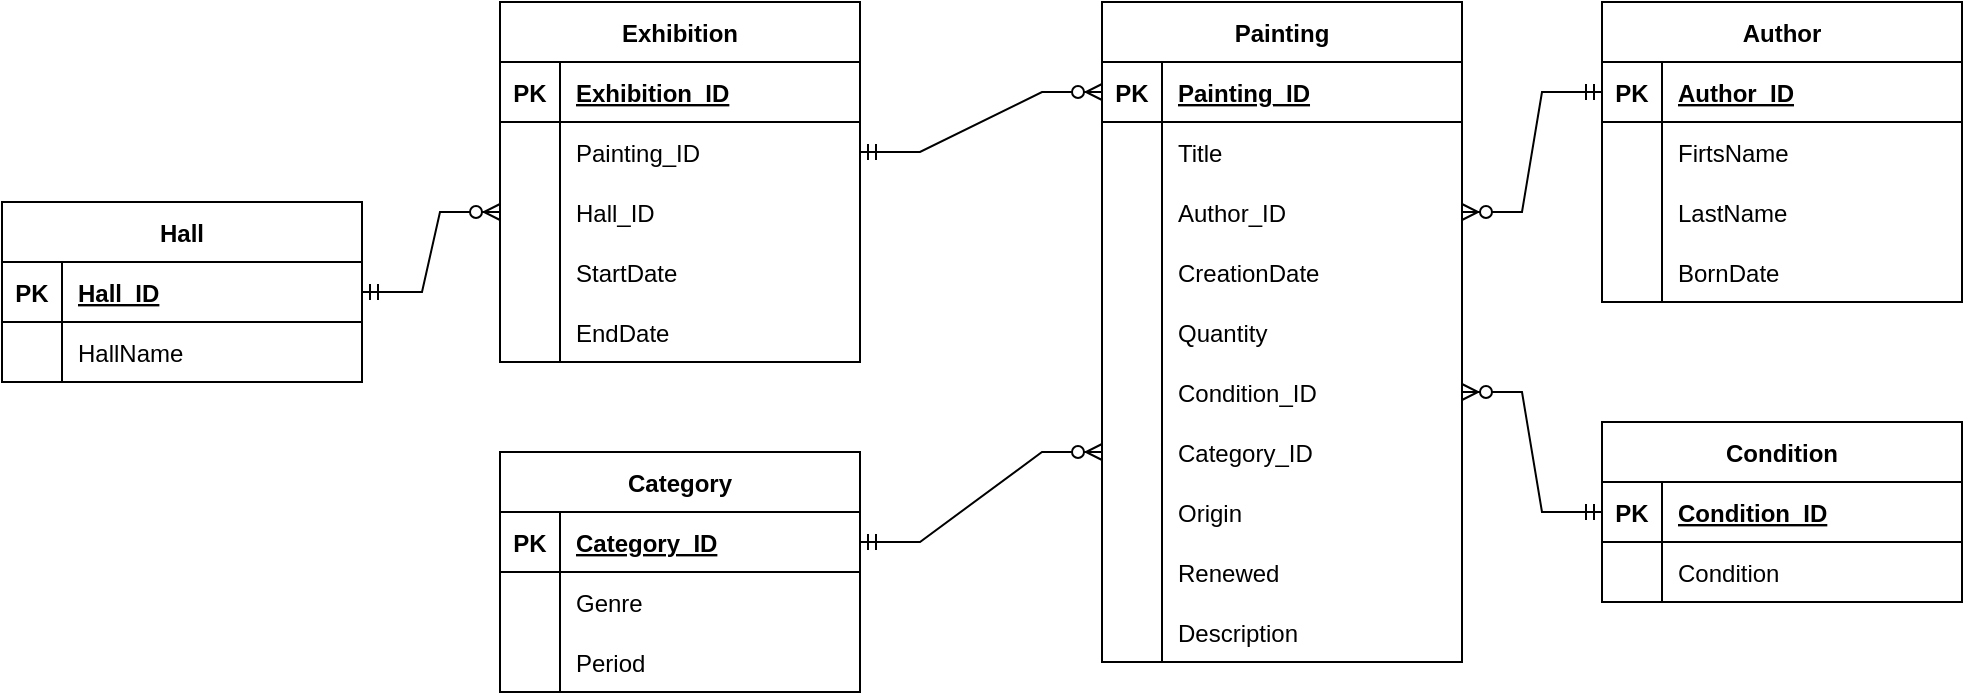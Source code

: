 <mxfile version="20.7.4" type="github">
  <diagram id="R2lEEEUBdFMjLlhIrx00" name="Page-1">
    <mxGraphModel dx="2524" dy="699" grid="1" gridSize="10" guides="1" tooltips="1" connect="1" arrows="1" fold="1" page="1" pageScale="1" pageWidth="850" pageHeight="1100" math="0" shadow="0" extFonts="Permanent Marker^https://fonts.googleapis.com/css?family=Permanent+Marker">
      <root>
        <mxCell id="0" />
        <mxCell id="1" parent="0" />
        <mxCell id="ODA-zFpGO_6t-kWW4OyX-1" value="Hall" style="shape=table;startSize=30;container=1;collapsible=1;childLayout=tableLayout;fixedRows=1;rowLines=0;fontStyle=1;align=center;resizeLast=1;" parent="1" vertex="1">
          <mxGeometry x="-810" y="275" width="180" height="90" as="geometry" />
        </mxCell>
        <mxCell id="ODA-zFpGO_6t-kWW4OyX-2" value="" style="shape=tableRow;horizontal=0;startSize=0;swimlaneHead=0;swimlaneBody=0;fillColor=none;collapsible=0;dropTarget=0;points=[[0,0.5],[1,0.5]];portConstraint=eastwest;top=0;left=0;right=0;bottom=1;" parent="ODA-zFpGO_6t-kWW4OyX-1" vertex="1">
          <mxGeometry y="30" width="180" height="30" as="geometry" />
        </mxCell>
        <mxCell id="ODA-zFpGO_6t-kWW4OyX-3" value="PK" style="shape=partialRectangle;connectable=0;fillColor=none;top=0;left=0;bottom=0;right=0;fontStyle=1;overflow=hidden;" parent="ODA-zFpGO_6t-kWW4OyX-2" vertex="1">
          <mxGeometry width="30" height="30" as="geometry">
            <mxRectangle width="30" height="30" as="alternateBounds" />
          </mxGeometry>
        </mxCell>
        <mxCell id="ODA-zFpGO_6t-kWW4OyX-4" value="Hall_ID" style="shape=partialRectangle;connectable=0;fillColor=none;top=0;left=0;bottom=0;right=0;align=left;spacingLeft=6;fontStyle=5;overflow=hidden;" parent="ODA-zFpGO_6t-kWW4OyX-2" vertex="1">
          <mxGeometry x="30" width="150" height="30" as="geometry">
            <mxRectangle width="150" height="30" as="alternateBounds" />
          </mxGeometry>
        </mxCell>
        <mxCell id="ODA-zFpGO_6t-kWW4OyX-5" value="" style="shape=tableRow;horizontal=0;startSize=0;swimlaneHead=0;swimlaneBody=0;fillColor=none;collapsible=0;dropTarget=0;points=[[0,0.5],[1,0.5]];portConstraint=eastwest;top=0;left=0;right=0;bottom=0;" parent="ODA-zFpGO_6t-kWW4OyX-1" vertex="1">
          <mxGeometry y="60" width="180" height="30" as="geometry" />
        </mxCell>
        <mxCell id="ODA-zFpGO_6t-kWW4OyX-6" value="" style="shape=partialRectangle;connectable=0;fillColor=none;top=0;left=0;bottom=0;right=0;editable=1;overflow=hidden;" parent="ODA-zFpGO_6t-kWW4OyX-5" vertex="1">
          <mxGeometry width="30" height="30" as="geometry">
            <mxRectangle width="30" height="30" as="alternateBounds" />
          </mxGeometry>
        </mxCell>
        <mxCell id="ODA-zFpGO_6t-kWW4OyX-7" value="HallName" style="shape=partialRectangle;connectable=0;fillColor=none;top=0;left=0;bottom=0;right=0;align=left;spacingLeft=6;overflow=hidden;" parent="ODA-zFpGO_6t-kWW4OyX-5" vertex="1">
          <mxGeometry x="30" width="150" height="30" as="geometry">
            <mxRectangle width="150" height="30" as="alternateBounds" />
          </mxGeometry>
        </mxCell>
        <mxCell id="ODA-zFpGO_6t-kWW4OyX-14" value="Exhibition" style="shape=table;startSize=30;container=1;collapsible=1;childLayout=tableLayout;fixedRows=1;rowLines=0;fontStyle=1;align=center;resizeLast=1;" parent="1" vertex="1">
          <mxGeometry x="-561" y="175" width="180" height="180" as="geometry" />
        </mxCell>
        <mxCell id="ODA-zFpGO_6t-kWW4OyX-15" value="" style="shape=tableRow;horizontal=0;startSize=0;swimlaneHead=0;swimlaneBody=0;fillColor=none;collapsible=0;dropTarget=0;points=[[0,0.5],[1,0.5]];portConstraint=eastwest;top=0;left=0;right=0;bottom=1;" parent="ODA-zFpGO_6t-kWW4OyX-14" vertex="1">
          <mxGeometry y="30" width="180" height="30" as="geometry" />
        </mxCell>
        <mxCell id="ODA-zFpGO_6t-kWW4OyX-16" value="PK" style="shape=partialRectangle;connectable=0;fillColor=none;top=0;left=0;bottom=0;right=0;fontStyle=1;overflow=hidden;" parent="ODA-zFpGO_6t-kWW4OyX-15" vertex="1">
          <mxGeometry width="30" height="30" as="geometry">
            <mxRectangle width="30" height="30" as="alternateBounds" />
          </mxGeometry>
        </mxCell>
        <mxCell id="ODA-zFpGO_6t-kWW4OyX-17" value="Exhibition_ID" style="shape=partialRectangle;connectable=0;fillColor=none;top=0;left=0;bottom=0;right=0;align=left;spacingLeft=6;fontStyle=5;overflow=hidden;" parent="ODA-zFpGO_6t-kWW4OyX-15" vertex="1">
          <mxGeometry x="30" width="150" height="30" as="geometry">
            <mxRectangle width="150" height="30" as="alternateBounds" />
          </mxGeometry>
        </mxCell>
        <mxCell id="ODA-zFpGO_6t-kWW4OyX-18" value="" style="shape=tableRow;horizontal=0;startSize=0;swimlaneHead=0;swimlaneBody=0;fillColor=none;collapsible=0;dropTarget=0;points=[[0,0.5],[1,0.5]];portConstraint=eastwest;top=0;left=0;right=0;bottom=0;" parent="ODA-zFpGO_6t-kWW4OyX-14" vertex="1">
          <mxGeometry y="60" width="180" height="30" as="geometry" />
        </mxCell>
        <mxCell id="ODA-zFpGO_6t-kWW4OyX-19" value="" style="shape=partialRectangle;connectable=0;fillColor=none;top=0;left=0;bottom=0;right=0;editable=1;overflow=hidden;" parent="ODA-zFpGO_6t-kWW4OyX-18" vertex="1">
          <mxGeometry width="30" height="30" as="geometry">
            <mxRectangle width="30" height="30" as="alternateBounds" />
          </mxGeometry>
        </mxCell>
        <mxCell id="ODA-zFpGO_6t-kWW4OyX-20" value="Painting_ID" style="shape=partialRectangle;connectable=0;fillColor=none;top=0;left=0;bottom=0;right=0;align=left;spacingLeft=6;overflow=hidden;" parent="ODA-zFpGO_6t-kWW4OyX-18" vertex="1">
          <mxGeometry x="30" width="150" height="30" as="geometry">
            <mxRectangle width="150" height="30" as="alternateBounds" />
          </mxGeometry>
        </mxCell>
        <mxCell id="ODA-zFpGO_6t-kWW4OyX-21" value="" style="shape=tableRow;horizontal=0;startSize=0;swimlaneHead=0;swimlaneBody=0;fillColor=none;collapsible=0;dropTarget=0;points=[[0,0.5],[1,0.5]];portConstraint=eastwest;top=0;left=0;right=0;bottom=0;" parent="ODA-zFpGO_6t-kWW4OyX-14" vertex="1">
          <mxGeometry y="90" width="180" height="30" as="geometry" />
        </mxCell>
        <mxCell id="ODA-zFpGO_6t-kWW4OyX-22" value="" style="shape=partialRectangle;connectable=0;fillColor=none;top=0;left=0;bottom=0;right=0;editable=1;overflow=hidden;" parent="ODA-zFpGO_6t-kWW4OyX-21" vertex="1">
          <mxGeometry width="30" height="30" as="geometry">
            <mxRectangle width="30" height="30" as="alternateBounds" />
          </mxGeometry>
        </mxCell>
        <mxCell id="ODA-zFpGO_6t-kWW4OyX-23" value="Hall_ID" style="shape=partialRectangle;connectable=0;fillColor=none;top=0;left=0;bottom=0;right=0;align=left;spacingLeft=6;overflow=hidden;" parent="ODA-zFpGO_6t-kWW4OyX-21" vertex="1">
          <mxGeometry x="30" width="150" height="30" as="geometry">
            <mxRectangle width="150" height="30" as="alternateBounds" />
          </mxGeometry>
        </mxCell>
        <mxCell id="ODA-zFpGO_6t-kWW4OyX-24" value="" style="shape=tableRow;horizontal=0;startSize=0;swimlaneHead=0;swimlaneBody=0;fillColor=none;collapsible=0;dropTarget=0;points=[[0,0.5],[1,0.5]];portConstraint=eastwest;top=0;left=0;right=0;bottom=0;" parent="ODA-zFpGO_6t-kWW4OyX-14" vertex="1">
          <mxGeometry y="120" width="180" height="30" as="geometry" />
        </mxCell>
        <mxCell id="ODA-zFpGO_6t-kWW4OyX-25" value="" style="shape=partialRectangle;connectable=0;fillColor=none;top=0;left=0;bottom=0;right=0;editable=1;overflow=hidden;" parent="ODA-zFpGO_6t-kWW4OyX-24" vertex="1">
          <mxGeometry width="30" height="30" as="geometry">
            <mxRectangle width="30" height="30" as="alternateBounds" />
          </mxGeometry>
        </mxCell>
        <mxCell id="ODA-zFpGO_6t-kWW4OyX-26" value="StartDate" style="shape=partialRectangle;connectable=0;fillColor=none;top=0;left=0;bottom=0;right=0;align=left;spacingLeft=6;overflow=hidden;" parent="ODA-zFpGO_6t-kWW4OyX-24" vertex="1">
          <mxGeometry x="30" width="150" height="30" as="geometry">
            <mxRectangle width="150" height="30" as="alternateBounds" />
          </mxGeometry>
        </mxCell>
        <mxCell id="ODA-zFpGO_6t-kWW4OyX-27" value="" style="shape=tableRow;horizontal=0;startSize=0;swimlaneHead=0;swimlaneBody=0;fillColor=none;collapsible=0;dropTarget=0;points=[[0,0.5],[1,0.5]];portConstraint=eastwest;top=0;left=0;right=0;bottom=0;" parent="ODA-zFpGO_6t-kWW4OyX-14" vertex="1">
          <mxGeometry y="150" width="180" height="30" as="geometry" />
        </mxCell>
        <mxCell id="ODA-zFpGO_6t-kWW4OyX-28" value="" style="shape=partialRectangle;connectable=0;fillColor=none;top=0;left=0;bottom=0;right=0;editable=1;overflow=hidden;" parent="ODA-zFpGO_6t-kWW4OyX-27" vertex="1">
          <mxGeometry width="30" height="30" as="geometry">
            <mxRectangle width="30" height="30" as="alternateBounds" />
          </mxGeometry>
        </mxCell>
        <mxCell id="ODA-zFpGO_6t-kWW4OyX-29" value="EndDate" style="shape=partialRectangle;connectable=0;fillColor=none;top=0;left=0;bottom=0;right=0;align=left;spacingLeft=6;overflow=hidden;" parent="ODA-zFpGO_6t-kWW4OyX-27" vertex="1">
          <mxGeometry x="30" width="150" height="30" as="geometry">
            <mxRectangle width="150" height="30" as="alternateBounds" />
          </mxGeometry>
        </mxCell>
        <mxCell id="ODA-zFpGO_6t-kWW4OyX-31" value="" style="edgeStyle=entityRelationEdgeStyle;fontSize=12;html=1;endArrow=ERzeroToMany;startArrow=ERmandOne;rounded=0;exitX=1;exitY=0.5;exitDx=0;exitDy=0;entryX=0;entryY=0.5;entryDx=0;entryDy=0;" parent="1" source="ODA-zFpGO_6t-kWW4OyX-2" target="ODA-zFpGO_6t-kWW4OyX-21" edge="1">
          <mxGeometry width="100" height="100" relative="1" as="geometry">
            <mxPoint x="-590" y="490" as="sourcePoint" />
            <mxPoint x="-490" y="390" as="targetPoint" />
          </mxGeometry>
        </mxCell>
        <mxCell id="ODA-zFpGO_6t-kWW4OyX-32" value="Category" style="shape=table;startSize=30;container=1;collapsible=1;childLayout=tableLayout;fixedRows=1;rowLines=0;fontStyle=1;align=center;resizeLast=1;" parent="1" vertex="1">
          <mxGeometry x="-561" y="400" width="180" height="120" as="geometry" />
        </mxCell>
        <mxCell id="ODA-zFpGO_6t-kWW4OyX-33" value="" style="shape=tableRow;horizontal=0;startSize=0;swimlaneHead=0;swimlaneBody=0;fillColor=none;collapsible=0;dropTarget=0;points=[[0,0.5],[1,0.5]];portConstraint=eastwest;top=0;left=0;right=0;bottom=1;" parent="ODA-zFpGO_6t-kWW4OyX-32" vertex="1">
          <mxGeometry y="30" width="180" height="30" as="geometry" />
        </mxCell>
        <mxCell id="ODA-zFpGO_6t-kWW4OyX-34" value="PK" style="shape=partialRectangle;connectable=0;fillColor=none;top=0;left=0;bottom=0;right=0;fontStyle=1;overflow=hidden;" parent="ODA-zFpGO_6t-kWW4OyX-33" vertex="1">
          <mxGeometry width="30" height="30" as="geometry">
            <mxRectangle width="30" height="30" as="alternateBounds" />
          </mxGeometry>
        </mxCell>
        <mxCell id="ODA-zFpGO_6t-kWW4OyX-35" value="Category_ID" style="shape=partialRectangle;connectable=0;fillColor=none;top=0;left=0;bottom=0;right=0;align=left;spacingLeft=6;fontStyle=5;overflow=hidden;" parent="ODA-zFpGO_6t-kWW4OyX-33" vertex="1">
          <mxGeometry x="30" width="150" height="30" as="geometry">
            <mxRectangle width="150" height="30" as="alternateBounds" />
          </mxGeometry>
        </mxCell>
        <mxCell id="ODA-zFpGO_6t-kWW4OyX-36" value="" style="shape=tableRow;horizontal=0;startSize=0;swimlaneHead=0;swimlaneBody=0;fillColor=none;collapsible=0;dropTarget=0;points=[[0,0.5],[1,0.5]];portConstraint=eastwest;top=0;left=0;right=0;bottom=0;" parent="ODA-zFpGO_6t-kWW4OyX-32" vertex="1">
          <mxGeometry y="60" width="180" height="30" as="geometry" />
        </mxCell>
        <mxCell id="ODA-zFpGO_6t-kWW4OyX-37" value="" style="shape=partialRectangle;connectable=0;fillColor=none;top=0;left=0;bottom=0;right=0;editable=1;overflow=hidden;" parent="ODA-zFpGO_6t-kWW4OyX-36" vertex="1">
          <mxGeometry width="30" height="30" as="geometry">
            <mxRectangle width="30" height="30" as="alternateBounds" />
          </mxGeometry>
        </mxCell>
        <mxCell id="ODA-zFpGO_6t-kWW4OyX-38" value="Genre" style="shape=partialRectangle;connectable=0;fillColor=none;top=0;left=0;bottom=0;right=0;align=left;spacingLeft=6;overflow=hidden;" parent="ODA-zFpGO_6t-kWW4OyX-36" vertex="1">
          <mxGeometry x="30" width="150" height="30" as="geometry">
            <mxRectangle width="150" height="30" as="alternateBounds" />
          </mxGeometry>
        </mxCell>
        <mxCell id="ODA-zFpGO_6t-kWW4OyX-39" value="" style="shape=tableRow;horizontal=0;startSize=0;swimlaneHead=0;swimlaneBody=0;fillColor=none;collapsible=0;dropTarget=0;points=[[0,0.5],[1,0.5]];portConstraint=eastwest;top=0;left=0;right=0;bottom=0;" parent="ODA-zFpGO_6t-kWW4OyX-32" vertex="1">
          <mxGeometry y="90" width="180" height="30" as="geometry" />
        </mxCell>
        <mxCell id="ODA-zFpGO_6t-kWW4OyX-40" value="" style="shape=partialRectangle;connectable=0;fillColor=none;top=0;left=0;bottom=0;right=0;editable=1;overflow=hidden;" parent="ODA-zFpGO_6t-kWW4OyX-39" vertex="1">
          <mxGeometry width="30" height="30" as="geometry">
            <mxRectangle width="30" height="30" as="alternateBounds" />
          </mxGeometry>
        </mxCell>
        <mxCell id="ODA-zFpGO_6t-kWW4OyX-41" value="Period" style="shape=partialRectangle;connectable=0;fillColor=none;top=0;left=0;bottom=0;right=0;align=left;spacingLeft=6;overflow=hidden;" parent="ODA-zFpGO_6t-kWW4OyX-39" vertex="1">
          <mxGeometry x="30" width="150" height="30" as="geometry">
            <mxRectangle width="150" height="30" as="alternateBounds" />
          </mxGeometry>
        </mxCell>
        <mxCell id="ODA-zFpGO_6t-kWW4OyX-45" value="Painting" style="shape=table;startSize=30;container=1;collapsible=1;childLayout=tableLayout;fixedRows=1;rowLines=0;fontStyle=1;align=center;resizeLast=1;" parent="1" vertex="1">
          <mxGeometry x="-260" y="175" width="180" height="330" as="geometry" />
        </mxCell>
        <mxCell id="ODA-zFpGO_6t-kWW4OyX-46" value="" style="shape=tableRow;horizontal=0;startSize=0;swimlaneHead=0;swimlaneBody=0;fillColor=none;collapsible=0;dropTarget=0;points=[[0,0.5],[1,0.5]];portConstraint=eastwest;top=0;left=0;right=0;bottom=1;" parent="ODA-zFpGO_6t-kWW4OyX-45" vertex="1">
          <mxGeometry y="30" width="180" height="30" as="geometry" />
        </mxCell>
        <mxCell id="ODA-zFpGO_6t-kWW4OyX-47" value="PK" style="shape=partialRectangle;connectable=0;fillColor=none;top=0;left=0;bottom=0;right=0;fontStyle=1;overflow=hidden;" parent="ODA-zFpGO_6t-kWW4OyX-46" vertex="1">
          <mxGeometry width="30" height="30" as="geometry">
            <mxRectangle width="30" height="30" as="alternateBounds" />
          </mxGeometry>
        </mxCell>
        <mxCell id="ODA-zFpGO_6t-kWW4OyX-48" value="Painting_ID" style="shape=partialRectangle;connectable=0;fillColor=none;top=0;left=0;bottom=0;right=0;align=left;spacingLeft=6;fontStyle=5;overflow=hidden;" parent="ODA-zFpGO_6t-kWW4OyX-46" vertex="1">
          <mxGeometry x="30" width="150" height="30" as="geometry">
            <mxRectangle width="150" height="30" as="alternateBounds" />
          </mxGeometry>
        </mxCell>
        <mxCell id="ODA-zFpGO_6t-kWW4OyX-49" value="" style="shape=tableRow;horizontal=0;startSize=0;swimlaneHead=0;swimlaneBody=0;fillColor=none;collapsible=0;dropTarget=0;points=[[0,0.5],[1,0.5]];portConstraint=eastwest;top=0;left=0;right=0;bottom=0;" parent="ODA-zFpGO_6t-kWW4OyX-45" vertex="1">
          <mxGeometry y="60" width="180" height="30" as="geometry" />
        </mxCell>
        <mxCell id="ODA-zFpGO_6t-kWW4OyX-50" value="" style="shape=partialRectangle;connectable=0;fillColor=none;top=0;left=0;bottom=0;right=0;editable=1;overflow=hidden;" parent="ODA-zFpGO_6t-kWW4OyX-49" vertex="1">
          <mxGeometry width="30" height="30" as="geometry">
            <mxRectangle width="30" height="30" as="alternateBounds" />
          </mxGeometry>
        </mxCell>
        <mxCell id="ODA-zFpGO_6t-kWW4OyX-51" value="Title" style="shape=partialRectangle;connectable=0;fillColor=none;top=0;left=0;bottom=0;right=0;align=left;spacingLeft=6;overflow=hidden;" parent="ODA-zFpGO_6t-kWW4OyX-49" vertex="1">
          <mxGeometry x="30" width="150" height="30" as="geometry">
            <mxRectangle width="150" height="30" as="alternateBounds" />
          </mxGeometry>
        </mxCell>
        <mxCell id="ODA-zFpGO_6t-kWW4OyX-52" value="" style="shape=tableRow;horizontal=0;startSize=0;swimlaneHead=0;swimlaneBody=0;fillColor=none;collapsible=0;dropTarget=0;points=[[0,0.5],[1,0.5]];portConstraint=eastwest;top=0;left=0;right=0;bottom=0;" parent="ODA-zFpGO_6t-kWW4OyX-45" vertex="1">
          <mxGeometry y="90" width="180" height="30" as="geometry" />
        </mxCell>
        <mxCell id="ODA-zFpGO_6t-kWW4OyX-53" value="" style="shape=partialRectangle;connectable=0;fillColor=none;top=0;left=0;bottom=0;right=0;editable=1;overflow=hidden;" parent="ODA-zFpGO_6t-kWW4OyX-52" vertex="1">
          <mxGeometry width="30" height="30" as="geometry">
            <mxRectangle width="30" height="30" as="alternateBounds" />
          </mxGeometry>
        </mxCell>
        <mxCell id="ODA-zFpGO_6t-kWW4OyX-54" value="Author_ID" style="shape=partialRectangle;connectable=0;fillColor=none;top=0;left=0;bottom=0;right=0;align=left;spacingLeft=6;overflow=hidden;" parent="ODA-zFpGO_6t-kWW4OyX-52" vertex="1">
          <mxGeometry x="30" width="150" height="30" as="geometry">
            <mxRectangle width="150" height="30" as="alternateBounds" />
          </mxGeometry>
        </mxCell>
        <mxCell id="ODA-zFpGO_6t-kWW4OyX-55" value="" style="shape=tableRow;horizontal=0;startSize=0;swimlaneHead=0;swimlaneBody=0;fillColor=none;collapsible=0;dropTarget=0;points=[[0,0.5],[1,0.5]];portConstraint=eastwest;top=0;left=0;right=0;bottom=0;" parent="ODA-zFpGO_6t-kWW4OyX-45" vertex="1">
          <mxGeometry y="120" width="180" height="30" as="geometry" />
        </mxCell>
        <mxCell id="ODA-zFpGO_6t-kWW4OyX-56" value="" style="shape=partialRectangle;connectable=0;fillColor=none;top=0;left=0;bottom=0;right=0;editable=1;overflow=hidden;" parent="ODA-zFpGO_6t-kWW4OyX-55" vertex="1">
          <mxGeometry width="30" height="30" as="geometry">
            <mxRectangle width="30" height="30" as="alternateBounds" />
          </mxGeometry>
        </mxCell>
        <mxCell id="ODA-zFpGO_6t-kWW4OyX-57" value="CreationDate" style="shape=partialRectangle;connectable=0;fillColor=none;top=0;left=0;bottom=0;right=0;align=left;spacingLeft=6;overflow=hidden;" parent="ODA-zFpGO_6t-kWW4OyX-55" vertex="1">
          <mxGeometry x="30" width="150" height="30" as="geometry">
            <mxRectangle width="150" height="30" as="alternateBounds" />
          </mxGeometry>
        </mxCell>
        <mxCell id="ODA-zFpGO_6t-kWW4OyX-58" value="" style="shape=tableRow;horizontal=0;startSize=0;swimlaneHead=0;swimlaneBody=0;fillColor=none;collapsible=0;dropTarget=0;points=[[0,0.5],[1,0.5]];portConstraint=eastwest;top=0;left=0;right=0;bottom=0;" parent="ODA-zFpGO_6t-kWW4OyX-45" vertex="1">
          <mxGeometry y="150" width="180" height="30" as="geometry" />
        </mxCell>
        <mxCell id="ODA-zFpGO_6t-kWW4OyX-59" value="" style="shape=partialRectangle;connectable=0;fillColor=none;top=0;left=0;bottom=0;right=0;editable=1;overflow=hidden;" parent="ODA-zFpGO_6t-kWW4OyX-58" vertex="1">
          <mxGeometry width="30" height="30" as="geometry">
            <mxRectangle width="30" height="30" as="alternateBounds" />
          </mxGeometry>
        </mxCell>
        <mxCell id="ODA-zFpGO_6t-kWW4OyX-60" value="Quantity" style="shape=partialRectangle;connectable=0;fillColor=none;top=0;left=0;bottom=0;right=0;align=left;spacingLeft=6;overflow=hidden;" parent="ODA-zFpGO_6t-kWW4OyX-58" vertex="1">
          <mxGeometry x="30" width="150" height="30" as="geometry">
            <mxRectangle width="150" height="30" as="alternateBounds" />
          </mxGeometry>
        </mxCell>
        <mxCell id="ODA-zFpGO_6t-kWW4OyX-61" value="" style="shape=tableRow;horizontal=0;startSize=0;swimlaneHead=0;swimlaneBody=0;fillColor=none;collapsible=0;dropTarget=0;points=[[0,0.5],[1,0.5]];portConstraint=eastwest;top=0;left=0;right=0;bottom=0;" parent="ODA-zFpGO_6t-kWW4OyX-45" vertex="1">
          <mxGeometry y="180" width="180" height="30" as="geometry" />
        </mxCell>
        <mxCell id="ODA-zFpGO_6t-kWW4OyX-62" value="" style="shape=partialRectangle;connectable=0;fillColor=none;top=0;left=0;bottom=0;right=0;editable=1;overflow=hidden;" parent="ODA-zFpGO_6t-kWW4OyX-61" vertex="1">
          <mxGeometry width="30" height="30" as="geometry">
            <mxRectangle width="30" height="30" as="alternateBounds" />
          </mxGeometry>
        </mxCell>
        <mxCell id="ODA-zFpGO_6t-kWW4OyX-63" value="Condition_ID" style="shape=partialRectangle;connectable=0;fillColor=none;top=0;left=0;bottom=0;right=0;align=left;spacingLeft=6;overflow=hidden;" parent="ODA-zFpGO_6t-kWW4OyX-61" vertex="1">
          <mxGeometry x="30" width="150" height="30" as="geometry">
            <mxRectangle width="150" height="30" as="alternateBounds" />
          </mxGeometry>
        </mxCell>
        <mxCell id="ODA-zFpGO_6t-kWW4OyX-64" value="" style="shape=tableRow;horizontal=0;startSize=0;swimlaneHead=0;swimlaneBody=0;fillColor=none;collapsible=0;dropTarget=0;points=[[0,0.5],[1,0.5]];portConstraint=eastwest;top=0;left=0;right=0;bottom=0;" parent="ODA-zFpGO_6t-kWW4OyX-45" vertex="1">
          <mxGeometry y="210" width="180" height="30" as="geometry" />
        </mxCell>
        <mxCell id="ODA-zFpGO_6t-kWW4OyX-65" value="" style="shape=partialRectangle;connectable=0;fillColor=none;top=0;left=0;bottom=0;right=0;editable=1;overflow=hidden;" parent="ODA-zFpGO_6t-kWW4OyX-64" vertex="1">
          <mxGeometry width="30" height="30" as="geometry">
            <mxRectangle width="30" height="30" as="alternateBounds" />
          </mxGeometry>
        </mxCell>
        <mxCell id="ODA-zFpGO_6t-kWW4OyX-66" value="Category_ID" style="shape=partialRectangle;connectable=0;fillColor=none;top=0;left=0;bottom=0;right=0;align=left;spacingLeft=6;overflow=hidden;" parent="ODA-zFpGO_6t-kWW4OyX-64" vertex="1">
          <mxGeometry x="30" width="150" height="30" as="geometry">
            <mxRectangle width="150" height="30" as="alternateBounds" />
          </mxGeometry>
        </mxCell>
        <mxCell id="ODA-zFpGO_6t-kWW4OyX-67" value="" style="shape=tableRow;horizontal=0;startSize=0;swimlaneHead=0;swimlaneBody=0;fillColor=none;collapsible=0;dropTarget=0;points=[[0,0.5],[1,0.5]];portConstraint=eastwest;top=0;left=0;right=0;bottom=0;" parent="ODA-zFpGO_6t-kWW4OyX-45" vertex="1">
          <mxGeometry y="240" width="180" height="30" as="geometry" />
        </mxCell>
        <mxCell id="ODA-zFpGO_6t-kWW4OyX-68" value="" style="shape=partialRectangle;connectable=0;fillColor=none;top=0;left=0;bottom=0;right=0;editable=1;overflow=hidden;" parent="ODA-zFpGO_6t-kWW4OyX-67" vertex="1">
          <mxGeometry width="30" height="30" as="geometry">
            <mxRectangle width="30" height="30" as="alternateBounds" />
          </mxGeometry>
        </mxCell>
        <mxCell id="ODA-zFpGO_6t-kWW4OyX-69" value="Origin" style="shape=partialRectangle;connectable=0;fillColor=none;top=0;left=0;bottom=0;right=0;align=left;spacingLeft=6;overflow=hidden;" parent="ODA-zFpGO_6t-kWW4OyX-67" vertex="1">
          <mxGeometry x="30" width="150" height="30" as="geometry">
            <mxRectangle width="150" height="30" as="alternateBounds" />
          </mxGeometry>
        </mxCell>
        <mxCell id="ODA-zFpGO_6t-kWW4OyX-70" value="" style="shape=tableRow;horizontal=0;startSize=0;swimlaneHead=0;swimlaneBody=0;fillColor=none;collapsible=0;dropTarget=0;points=[[0,0.5],[1,0.5]];portConstraint=eastwest;top=0;left=0;right=0;bottom=0;" parent="ODA-zFpGO_6t-kWW4OyX-45" vertex="1">
          <mxGeometry y="270" width="180" height="30" as="geometry" />
        </mxCell>
        <mxCell id="ODA-zFpGO_6t-kWW4OyX-71" value="" style="shape=partialRectangle;connectable=0;fillColor=none;top=0;left=0;bottom=0;right=0;editable=1;overflow=hidden;" parent="ODA-zFpGO_6t-kWW4OyX-70" vertex="1">
          <mxGeometry width="30" height="30" as="geometry">
            <mxRectangle width="30" height="30" as="alternateBounds" />
          </mxGeometry>
        </mxCell>
        <mxCell id="ODA-zFpGO_6t-kWW4OyX-72" value="Renewed" style="shape=partialRectangle;connectable=0;fillColor=none;top=0;left=0;bottom=0;right=0;align=left;spacingLeft=6;overflow=hidden;" parent="ODA-zFpGO_6t-kWW4OyX-70" vertex="1">
          <mxGeometry x="30" width="150" height="30" as="geometry">
            <mxRectangle width="150" height="30" as="alternateBounds" />
          </mxGeometry>
        </mxCell>
        <mxCell id="ODA-zFpGO_6t-kWW4OyX-73" value="" style="shape=tableRow;horizontal=0;startSize=0;swimlaneHead=0;swimlaneBody=0;fillColor=none;collapsible=0;dropTarget=0;points=[[0,0.5],[1,0.5]];portConstraint=eastwest;top=0;left=0;right=0;bottom=0;" parent="ODA-zFpGO_6t-kWW4OyX-45" vertex="1">
          <mxGeometry y="300" width="180" height="30" as="geometry" />
        </mxCell>
        <mxCell id="ODA-zFpGO_6t-kWW4OyX-74" value="" style="shape=partialRectangle;connectable=0;fillColor=none;top=0;left=0;bottom=0;right=0;editable=1;overflow=hidden;" parent="ODA-zFpGO_6t-kWW4OyX-73" vertex="1">
          <mxGeometry width="30" height="30" as="geometry">
            <mxRectangle width="30" height="30" as="alternateBounds" />
          </mxGeometry>
        </mxCell>
        <mxCell id="ODA-zFpGO_6t-kWW4OyX-75" value="Description" style="shape=partialRectangle;connectable=0;fillColor=none;top=0;left=0;bottom=0;right=0;align=left;spacingLeft=6;overflow=hidden;" parent="ODA-zFpGO_6t-kWW4OyX-73" vertex="1">
          <mxGeometry x="30" width="150" height="30" as="geometry">
            <mxRectangle width="150" height="30" as="alternateBounds" />
          </mxGeometry>
        </mxCell>
        <mxCell id="ODA-zFpGO_6t-kWW4OyX-76" value="" style="edgeStyle=entityRelationEdgeStyle;fontSize=12;html=1;endArrow=ERzeroToMany;startArrow=ERmandOne;rounded=0;exitX=1;exitY=0.5;exitDx=0;exitDy=0;entryX=0;entryY=0.5;entryDx=0;entryDy=0;" parent="1" source="ODA-zFpGO_6t-kWW4OyX-33" target="ODA-zFpGO_6t-kWW4OyX-64" edge="1">
          <mxGeometry width="100" height="100" relative="1" as="geometry">
            <mxPoint x="-360" y="510" as="sourcePoint" />
            <mxPoint x="-260" y="410" as="targetPoint" />
          </mxGeometry>
        </mxCell>
        <mxCell id="ODA-zFpGO_6t-kWW4OyX-77" value="" style="edgeStyle=entityRelationEdgeStyle;fontSize=12;html=1;endArrow=ERzeroToMany;startArrow=ERmandOne;rounded=0;exitX=1;exitY=0.5;exitDx=0;exitDy=0;entryX=0;entryY=0.5;entryDx=0;entryDy=0;" parent="1" source="ODA-zFpGO_6t-kWW4OyX-18" target="ODA-zFpGO_6t-kWW4OyX-46" edge="1">
          <mxGeometry width="100" height="100" relative="1" as="geometry">
            <mxPoint x="-340" y="360" as="sourcePoint" />
            <mxPoint x="-240" y="260" as="targetPoint" />
          </mxGeometry>
        </mxCell>
        <mxCell id="ODA-zFpGO_6t-kWW4OyX-78" value="Author" style="shape=table;startSize=30;container=1;collapsible=1;childLayout=tableLayout;fixedRows=1;rowLines=0;fontStyle=1;align=center;resizeLast=1;" parent="1" vertex="1">
          <mxGeometry x="-10" y="175" width="180" height="150" as="geometry" />
        </mxCell>
        <mxCell id="ODA-zFpGO_6t-kWW4OyX-79" value="" style="shape=tableRow;horizontal=0;startSize=0;swimlaneHead=0;swimlaneBody=0;fillColor=none;collapsible=0;dropTarget=0;points=[[0,0.5],[1,0.5]];portConstraint=eastwest;top=0;left=0;right=0;bottom=1;" parent="ODA-zFpGO_6t-kWW4OyX-78" vertex="1">
          <mxGeometry y="30" width="180" height="30" as="geometry" />
        </mxCell>
        <mxCell id="ODA-zFpGO_6t-kWW4OyX-80" value="PK" style="shape=partialRectangle;connectable=0;fillColor=none;top=0;left=0;bottom=0;right=0;fontStyle=1;overflow=hidden;" parent="ODA-zFpGO_6t-kWW4OyX-79" vertex="1">
          <mxGeometry width="30" height="30" as="geometry">
            <mxRectangle width="30" height="30" as="alternateBounds" />
          </mxGeometry>
        </mxCell>
        <mxCell id="ODA-zFpGO_6t-kWW4OyX-81" value="Author_ID" style="shape=partialRectangle;connectable=0;fillColor=none;top=0;left=0;bottom=0;right=0;align=left;spacingLeft=6;fontStyle=5;overflow=hidden;" parent="ODA-zFpGO_6t-kWW4OyX-79" vertex="1">
          <mxGeometry x="30" width="150" height="30" as="geometry">
            <mxRectangle width="150" height="30" as="alternateBounds" />
          </mxGeometry>
        </mxCell>
        <mxCell id="ODA-zFpGO_6t-kWW4OyX-82" value="" style="shape=tableRow;horizontal=0;startSize=0;swimlaneHead=0;swimlaneBody=0;fillColor=none;collapsible=0;dropTarget=0;points=[[0,0.5],[1,0.5]];portConstraint=eastwest;top=0;left=0;right=0;bottom=0;" parent="ODA-zFpGO_6t-kWW4OyX-78" vertex="1">
          <mxGeometry y="60" width="180" height="30" as="geometry" />
        </mxCell>
        <mxCell id="ODA-zFpGO_6t-kWW4OyX-83" value="" style="shape=partialRectangle;connectable=0;fillColor=none;top=0;left=0;bottom=0;right=0;editable=1;overflow=hidden;" parent="ODA-zFpGO_6t-kWW4OyX-82" vertex="1">
          <mxGeometry width="30" height="30" as="geometry">
            <mxRectangle width="30" height="30" as="alternateBounds" />
          </mxGeometry>
        </mxCell>
        <mxCell id="ODA-zFpGO_6t-kWW4OyX-84" value="FirtsName" style="shape=partialRectangle;connectable=0;fillColor=none;top=0;left=0;bottom=0;right=0;align=left;spacingLeft=6;overflow=hidden;" parent="ODA-zFpGO_6t-kWW4OyX-82" vertex="1">
          <mxGeometry x="30" width="150" height="30" as="geometry">
            <mxRectangle width="150" height="30" as="alternateBounds" />
          </mxGeometry>
        </mxCell>
        <mxCell id="ODA-zFpGO_6t-kWW4OyX-85" value="" style="shape=tableRow;horizontal=0;startSize=0;swimlaneHead=0;swimlaneBody=0;fillColor=none;collapsible=0;dropTarget=0;points=[[0,0.5],[1,0.5]];portConstraint=eastwest;top=0;left=0;right=0;bottom=0;" parent="ODA-zFpGO_6t-kWW4OyX-78" vertex="1">
          <mxGeometry y="90" width="180" height="30" as="geometry" />
        </mxCell>
        <mxCell id="ODA-zFpGO_6t-kWW4OyX-86" value="" style="shape=partialRectangle;connectable=0;fillColor=none;top=0;left=0;bottom=0;right=0;editable=1;overflow=hidden;" parent="ODA-zFpGO_6t-kWW4OyX-85" vertex="1">
          <mxGeometry width="30" height="30" as="geometry">
            <mxRectangle width="30" height="30" as="alternateBounds" />
          </mxGeometry>
        </mxCell>
        <mxCell id="ODA-zFpGO_6t-kWW4OyX-87" value="LastName" style="shape=partialRectangle;connectable=0;fillColor=none;top=0;left=0;bottom=0;right=0;align=left;spacingLeft=6;overflow=hidden;" parent="ODA-zFpGO_6t-kWW4OyX-85" vertex="1">
          <mxGeometry x="30" width="150" height="30" as="geometry">
            <mxRectangle width="150" height="30" as="alternateBounds" />
          </mxGeometry>
        </mxCell>
        <mxCell id="ODA-zFpGO_6t-kWW4OyX-88" value="" style="shape=tableRow;horizontal=0;startSize=0;swimlaneHead=0;swimlaneBody=0;fillColor=none;collapsible=0;dropTarget=0;points=[[0,0.5],[1,0.5]];portConstraint=eastwest;top=0;left=0;right=0;bottom=0;" parent="ODA-zFpGO_6t-kWW4OyX-78" vertex="1">
          <mxGeometry y="120" width="180" height="30" as="geometry" />
        </mxCell>
        <mxCell id="ODA-zFpGO_6t-kWW4OyX-89" value="" style="shape=partialRectangle;connectable=0;fillColor=none;top=0;left=0;bottom=0;right=0;editable=1;overflow=hidden;" parent="ODA-zFpGO_6t-kWW4OyX-88" vertex="1">
          <mxGeometry width="30" height="30" as="geometry">
            <mxRectangle width="30" height="30" as="alternateBounds" />
          </mxGeometry>
        </mxCell>
        <mxCell id="ODA-zFpGO_6t-kWW4OyX-90" value="BornDate" style="shape=partialRectangle;connectable=0;fillColor=none;top=0;left=0;bottom=0;right=0;align=left;spacingLeft=6;overflow=hidden;" parent="ODA-zFpGO_6t-kWW4OyX-88" vertex="1">
          <mxGeometry x="30" width="150" height="30" as="geometry">
            <mxRectangle width="150" height="30" as="alternateBounds" />
          </mxGeometry>
        </mxCell>
        <mxCell id="ODA-zFpGO_6t-kWW4OyX-91" value="Condition" style="shape=table;startSize=30;container=1;collapsible=1;childLayout=tableLayout;fixedRows=1;rowLines=0;fontStyle=1;align=center;resizeLast=1;" parent="1" vertex="1">
          <mxGeometry x="-10" y="385" width="180" height="90" as="geometry" />
        </mxCell>
        <mxCell id="ODA-zFpGO_6t-kWW4OyX-92" value="" style="shape=tableRow;horizontal=0;startSize=0;swimlaneHead=0;swimlaneBody=0;fillColor=none;collapsible=0;dropTarget=0;points=[[0,0.5],[1,0.5]];portConstraint=eastwest;top=0;left=0;right=0;bottom=1;" parent="ODA-zFpGO_6t-kWW4OyX-91" vertex="1">
          <mxGeometry y="30" width="180" height="30" as="geometry" />
        </mxCell>
        <mxCell id="ODA-zFpGO_6t-kWW4OyX-93" value="PK" style="shape=partialRectangle;connectable=0;fillColor=none;top=0;left=0;bottom=0;right=0;fontStyle=1;overflow=hidden;" parent="ODA-zFpGO_6t-kWW4OyX-92" vertex="1">
          <mxGeometry width="30" height="30" as="geometry">
            <mxRectangle width="30" height="30" as="alternateBounds" />
          </mxGeometry>
        </mxCell>
        <mxCell id="ODA-zFpGO_6t-kWW4OyX-94" value="Condition_ID" style="shape=partialRectangle;connectable=0;fillColor=none;top=0;left=0;bottom=0;right=0;align=left;spacingLeft=6;fontStyle=5;overflow=hidden;" parent="ODA-zFpGO_6t-kWW4OyX-92" vertex="1">
          <mxGeometry x="30" width="150" height="30" as="geometry">
            <mxRectangle width="150" height="30" as="alternateBounds" />
          </mxGeometry>
        </mxCell>
        <mxCell id="ODA-zFpGO_6t-kWW4OyX-95" value="" style="shape=tableRow;horizontal=0;startSize=0;swimlaneHead=0;swimlaneBody=0;fillColor=none;collapsible=0;dropTarget=0;points=[[0,0.5],[1,0.5]];portConstraint=eastwest;top=0;left=0;right=0;bottom=0;" parent="ODA-zFpGO_6t-kWW4OyX-91" vertex="1">
          <mxGeometry y="60" width="180" height="30" as="geometry" />
        </mxCell>
        <mxCell id="ODA-zFpGO_6t-kWW4OyX-96" value="" style="shape=partialRectangle;connectable=0;fillColor=none;top=0;left=0;bottom=0;right=0;editable=1;overflow=hidden;" parent="ODA-zFpGO_6t-kWW4OyX-95" vertex="1">
          <mxGeometry width="30" height="30" as="geometry">
            <mxRectangle width="30" height="30" as="alternateBounds" />
          </mxGeometry>
        </mxCell>
        <mxCell id="ODA-zFpGO_6t-kWW4OyX-97" value="Condition" style="shape=partialRectangle;connectable=0;fillColor=none;top=0;left=0;bottom=0;right=0;align=left;spacingLeft=6;overflow=hidden;" parent="ODA-zFpGO_6t-kWW4OyX-95" vertex="1">
          <mxGeometry x="30" width="150" height="30" as="geometry">
            <mxRectangle width="150" height="30" as="alternateBounds" />
          </mxGeometry>
        </mxCell>
        <mxCell id="ODA-zFpGO_6t-kWW4OyX-104" value="" style="edgeStyle=entityRelationEdgeStyle;fontSize=12;html=1;endArrow=ERzeroToMany;startArrow=ERmandOne;rounded=0;exitX=0;exitY=0.5;exitDx=0;exitDy=0;entryX=1;entryY=0.5;entryDx=0;entryDy=0;" parent="1" source="ODA-zFpGO_6t-kWW4OyX-79" target="ODA-zFpGO_6t-kWW4OyX-52" edge="1">
          <mxGeometry width="100" height="100" relative="1" as="geometry">
            <mxPoint x="-60" y="210" as="sourcePoint" />
            <mxPoint x="40" y="110" as="targetPoint" />
          </mxGeometry>
        </mxCell>
        <mxCell id="ODA-zFpGO_6t-kWW4OyX-105" value="" style="edgeStyle=entityRelationEdgeStyle;fontSize=12;html=1;endArrow=ERzeroToMany;startArrow=ERmandOne;rounded=0;exitX=0;exitY=0.5;exitDx=0;exitDy=0;entryX=1;entryY=0.5;entryDx=0;entryDy=0;" parent="1" source="ODA-zFpGO_6t-kWW4OyX-92" target="ODA-zFpGO_6t-kWW4OyX-61" edge="1">
          <mxGeometry width="100" height="100" relative="1" as="geometry">
            <mxPoint x="-70" y="450" as="sourcePoint" />
            <mxPoint x="30" y="350" as="targetPoint" />
          </mxGeometry>
        </mxCell>
      </root>
    </mxGraphModel>
  </diagram>
</mxfile>
